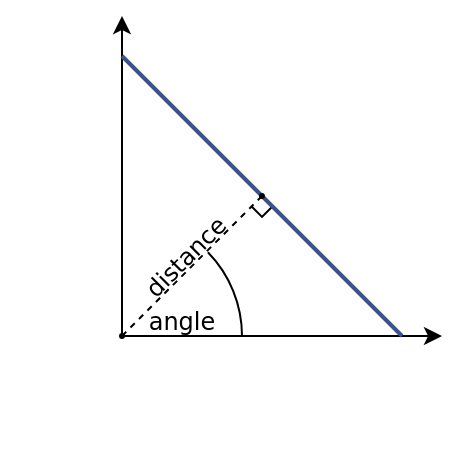 <mxfile version="14.5.1" type="device"><diagram id="4t3mlS4sxfpfEFXa8Zdk" name="Page-1"><mxGraphModel dx="215" dy="245" grid="1" gridSize="10" guides="1" tooltips="1" connect="1" arrows="1" fold="1" page="1" pageScale="1" pageWidth="640" pageHeight="415" math="1" shadow="0"><root><mxCell id="0"/><mxCell id="1" parent="0"/><mxCell id="W_Bx3PCEb1PmM4pifu46-1" value="" style="endArrow=classic;html=1;" edge="1" parent="1"><mxGeometry width="50" height="50" relative="1" as="geometry"><mxPoint x="160" y="200" as="sourcePoint"/><mxPoint x="320" y="200" as="targetPoint"/></mxGeometry></mxCell><mxCell id="W_Bx3PCEb1PmM4pifu46-2" value="" style="endArrow=classic;html=1;" edge="1" parent="1"><mxGeometry width="50" height="50" relative="1" as="geometry"><mxPoint x="160" y="200" as="sourcePoint"/><mxPoint x="160" y="40" as="targetPoint"/></mxGeometry></mxCell><mxCell id="W_Bx3PCEb1PmM4pifu46-5" value="" style="endArrow=none;html=1;dashed=1;" edge="1" parent="1"><mxGeometry width="50" height="50" relative="1" as="geometry"><mxPoint x="160" y="200" as="sourcePoint"/><mxPoint x="230" y="130" as="targetPoint"/></mxGeometry></mxCell><mxCell id="W_Bx3PCEb1PmM4pifu46-7" value="" style="verticalLabelPosition=bottom;verticalAlign=top;html=1;shape=mxgraph.basic.arc;startAngle=0.127;endAngle=0.25;" vertex="1" parent="1"><mxGeometry x="100" y="140" width="120" height="120" as="geometry"/></mxCell><mxCell id="W_Bx3PCEb1PmM4pifu46-14" value="distance" style="text;html=1;strokeColor=none;fillColor=none;align=center;verticalAlign=middle;whiteSpace=wrap;rounded=0;fontFamily=DejaVu Sans;rotation=-45;" vertex="1" parent="1"><mxGeometry x="141.53" y="154.15" width="100.61" height="14.21" as="geometry"/></mxCell><mxCell id="W_Bx3PCEb1PmM4pifu46-17" value="" style="shape=partialRectangle;whiteSpace=wrap;html=1;top=0;left=0;fillColor=none;fontFamily=DejaVu Sans;rotation=45;" vertex="1" parent="1"><mxGeometry x="226.5" y="132" width="7" height="7" as="geometry"/></mxCell><mxCell id="W_Bx3PCEb1PmM4pifu46-4" value="" style="endArrow=none;html=1;strokeColor=#3b528b;strokeWidth=2;" edge="1" parent="1"><mxGeometry width="50" height="50" relative="1" as="geometry"><mxPoint x="300" y="200" as="sourcePoint"/><mxPoint x="160" y="60" as="targetPoint"/></mxGeometry></mxCell><mxCell id="W_Bx3PCEb1PmM4pifu46-24" value="angle" style="text;html=1;strokeColor=none;fillColor=none;align=center;verticalAlign=middle;whiteSpace=wrap;rounded=0;fontFamily=DejaVu Sans;" vertex="1" parent="1"><mxGeometry x="159.79" y="186" width="60" height="14" as="geometry"/></mxCell><mxCell id="W_Bx3PCEb1PmM4pifu46-25" value="" style="ellipse;whiteSpace=wrap;html=1;aspect=fixed;fontFamily=DejaVu Sans;fillColor=#000000;" vertex="1" parent="1"><mxGeometry x="159.02" y="199.02" width="1.97" height="1.968" as="geometry"/></mxCell><mxCell id="W_Bx3PCEb1PmM4pifu46-27" value="" style="ellipse;whiteSpace=wrap;html=1;aspect=fixed;fontFamily=DejaVu Sans;fillColor=#000000;" vertex="1" parent="1"><mxGeometry x="229" y="129" width="1.97" height="1.968" as="geometry"/></mxCell></root></mxGraphModel></diagram></mxfile>